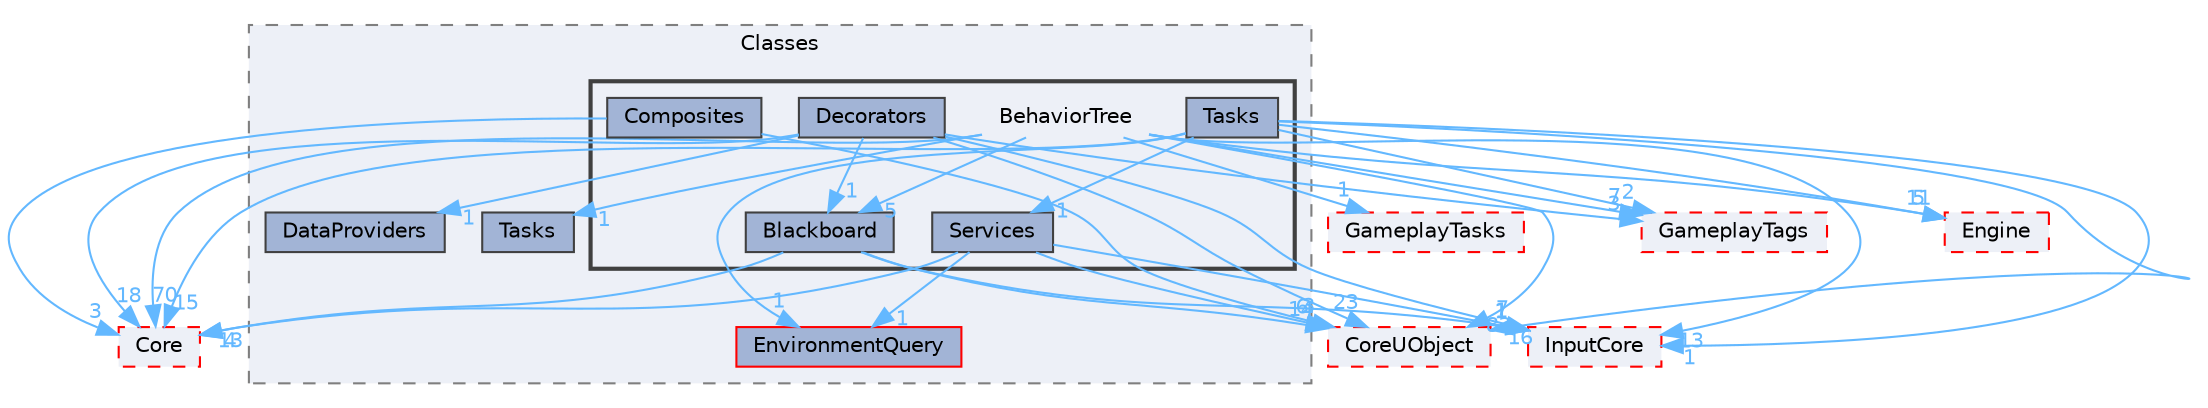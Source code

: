 digraph "BehaviorTree"
{
 // INTERACTIVE_SVG=YES
 // LATEX_PDF_SIZE
  bgcolor="transparent";
  edge [fontname=Helvetica,fontsize=10,labelfontname=Helvetica,labelfontsize=10];
  node [fontname=Helvetica,fontsize=10,shape=box,height=0.2,width=0.4];
  compound=true
  subgraph clusterdir_58ee3d7d5042bd001a8353b8ed6e5782 {
    graph [ bgcolor="#edf0f7", pencolor="grey50", label="Classes", fontname=Helvetica,fontsize=10 style="filled,dashed", URL="dir_58ee3d7d5042bd001a8353b8ed6e5782.html",tooltip=""]
  dir_89bc7a493938780b665f367c6d4236d4 [label="Tasks", fillcolor="#a2b4d6", color="grey25", style="filled", URL="dir_89bc7a493938780b665f367c6d4236d4.html",tooltip=""];
  dir_1701b50e9862ae6397b99d671151e8d2 [label="DataProviders", fillcolor="#a2b4d6", color="grey25", style="filled", URL="dir_1701b50e9862ae6397b99d671151e8d2.html",tooltip=""];
  dir_473bb8dd340dfc1f280928943beefbef [label="EnvironmentQuery", fillcolor="#a2b4d6", color="red", style="filled", URL="dir_473bb8dd340dfc1f280928943beefbef.html",tooltip=""];
  subgraph clusterdir_0571e89f44460d95857b80c0143f4385 {
    graph [ bgcolor="#edf0f7", pencolor="grey25", label="", fontname=Helvetica,fontsize=10 style="filled,bold", URL="dir_0571e89f44460d95857b80c0143f4385.html",tooltip=""]
    dir_0571e89f44460d95857b80c0143f4385 [shape=plaintext, label="BehaviorTree"];
  dir_bbdaee477048685b07249bacf0852a67 [label="Blackboard", fillcolor="#a2b4d6", color="grey25", style="filled", URL="dir_bbdaee477048685b07249bacf0852a67.html",tooltip=""];
  dir_cbec2a5e25a17fbcba7549d530c4a612 [label="Composites", fillcolor="#a2b4d6", color="grey25", style="filled", URL="dir_cbec2a5e25a17fbcba7549d530c4a612.html",tooltip=""];
  dir_e84babd69d1193922c71ba80c2398992 [label="Decorators", fillcolor="#a2b4d6", color="grey25", style="filled", URL="dir_e84babd69d1193922c71ba80c2398992.html",tooltip=""];
  dir_4d582808ec8427c1f9118d285c413c88 [label="Services", fillcolor="#a2b4d6", color="grey25", style="filled", URL="dir_4d582808ec8427c1f9118d285c413c88.html",tooltip=""];
  dir_7705b78957f8a65e4188e1c2115eeca9 [label="Tasks", fillcolor="#a2b4d6", color="grey25", style="filled", URL="dir_7705b78957f8a65e4188e1c2115eeca9.html",tooltip=""];
  }
  }
  dir_059ac314dbf043af548bed5661d7b2e8 [label="GameplayTasks", fillcolor="#edf0f7", color="red", style="filled,dashed", URL="dir_059ac314dbf043af548bed5661d7b2e8.html",tooltip=""];
  dir_0e6cddcc9caa1238c7f3774224afaa45 [label="Core", fillcolor="#edf0f7", color="red", style="filled,dashed", URL="dir_0e6cddcc9caa1238c7f3774224afaa45.html",tooltip=""];
  dir_3e8e1daf27a38f5d72a6cbf6f3b5d663 [label="InputCore", fillcolor="#edf0f7", color="red", style="filled,dashed", URL="dir_3e8e1daf27a38f5d72a6cbf6f3b5d663.html",tooltip=""];
  dir_4c499e5e32e2b4479ad7e552df73eeae [label="CoreUObject", fillcolor="#edf0f7", color="red", style="filled,dashed", URL="dir_4c499e5e32e2b4479ad7e552df73eeae.html",tooltip=""];
  dir_78c77892ffb922ed2fc41b0fd91bcc80 [label="GameplayTags", fillcolor="#edf0f7", color="red", style="filled,dashed", URL="dir_78c77892ffb922ed2fc41b0fd91bcc80.html",tooltip=""];
  dir_fdf6aa5c3cf3805bb958134448d60562 [label="Engine", fillcolor="#edf0f7", color="red", style="filled,dashed", URL="dir_fdf6aa5c3cf3805bb958134448d60562.html",tooltip=""];
  dir_0571e89f44460d95857b80c0143f4385->dir_059ac314dbf043af548bed5661d7b2e8 [headlabel="1", labeldistance=1.5 headhref="dir_000093_000426.html" href="dir_000093_000426.html" color="steelblue1" fontcolor="steelblue1"];
  dir_0571e89f44460d95857b80c0143f4385->dir_0e6cddcc9caa1238c7f3774224afaa45 [headlabel="70", labeldistance=1.5 headhref="dir_000093_000266.html" href="dir_000093_000266.html" color="steelblue1" fontcolor="steelblue1"];
  dir_0571e89f44460d95857b80c0143f4385->dir_3e8e1daf27a38f5d72a6cbf6f3b5d663 [headlabel="13", labeldistance=1.5 headhref="dir_000093_000493.html" href="dir_000093_000493.html" color="steelblue1" fontcolor="steelblue1"];
  dir_0571e89f44460d95857b80c0143f4385->dir_4c499e5e32e2b4479ad7e552df73eeae [headlabel="83", labeldistance=1.5 headhref="dir_000093_000268.html" href="dir_000093_000268.html" color="steelblue1" fontcolor="steelblue1"];
  dir_0571e89f44460d95857b80c0143f4385->dir_78c77892ffb922ed2fc41b0fd91bcc80 [headlabel="7", labeldistance=1.5 headhref="dir_000093_000425.html" href="dir_000093_000425.html" color="steelblue1" fontcolor="steelblue1"];
  dir_0571e89f44460d95857b80c0143f4385->dir_89bc7a493938780b665f367c6d4236d4 [headlabel="1", labeldistance=1.5 headhref="dir_000093_001172.html" href="dir_000093_001172.html" color="steelblue1" fontcolor="steelblue1"];
  dir_0571e89f44460d95857b80c0143f4385->dir_bbdaee477048685b07249bacf0852a67 [headlabel="5", labeldistance=1.5 headhref="dir_000093_000097.html" href="dir_000093_000097.html" color="steelblue1" fontcolor="steelblue1"];
  dir_0571e89f44460d95857b80c0143f4385->dir_fdf6aa5c3cf3805bb958134448d60562 [headlabel="11", labeldistance=1.5 headhref="dir_000093_000366.html" href="dir_000093_000366.html" color="steelblue1" fontcolor="steelblue1"];
  dir_bbdaee477048685b07249bacf0852a67->dir_0e6cddcc9caa1238c7f3774224afaa45 [headlabel="13", labeldistance=1.5 headhref="dir_000097_000266.html" href="dir_000097_000266.html" color="steelblue1" fontcolor="steelblue1"];
  dir_bbdaee477048685b07249bacf0852a67->dir_3e8e1daf27a38f5d72a6cbf6f3b5d663 [headlabel="1", labeldistance=1.5 headhref="dir_000097_000493.html" href="dir_000097_000493.html" color="steelblue1" fontcolor="steelblue1"];
  dir_bbdaee477048685b07249bacf0852a67->dir_4c499e5e32e2b4479ad7e552df73eeae [headlabel="14", labeldistance=1.5 headhref="dir_000097_000268.html" href="dir_000097_000268.html" color="steelblue1" fontcolor="steelblue1"];
  dir_cbec2a5e25a17fbcba7549d530c4a612->dir_0e6cddcc9caa1238c7f3774224afaa45 [headlabel="3", labeldistance=1.5 headhref="dir_000233_000266.html" href="dir_000233_000266.html" color="steelblue1" fontcolor="steelblue1"];
  dir_cbec2a5e25a17fbcba7549d530c4a612->dir_4c499e5e32e2b4479ad7e552df73eeae [headlabel="3", labeldistance=1.5 headhref="dir_000233_000268.html" href="dir_000233_000268.html" color="steelblue1" fontcolor="steelblue1"];
  dir_e84babd69d1193922c71ba80c2398992->dir_0e6cddcc9caa1238c7f3774224afaa45 [headlabel="18", labeldistance=1.5 headhref="dir_000304_000266.html" href="dir_000304_000266.html" color="steelblue1" fontcolor="steelblue1"];
  dir_e84babd69d1193922c71ba80c2398992->dir_1701b50e9862ae6397b99d671151e8d2 [headlabel="1", labeldistance=1.5 headhref="dir_000304_000294.html" href="dir_000304_000294.html" color="steelblue1" fontcolor="steelblue1"];
  dir_e84babd69d1193922c71ba80c2398992->dir_3e8e1daf27a38f5d72a6cbf6f3b5d663 [headlabel="7", labeldistance=1.5 headhref="dir_000304_000493.html" href="dir_000304_000493.html" color="steelblue1" fontcolor="steelblue1"];
  dir_e84babd69d1193922c71ba80c2398992->dir_4c499e5e32e2b4479ad7e552df73eeae [headlabel="23", labeldistance=1.5 headhref="dir_000304_000268.html" href="dir_000304_000268.html" color="steelblue1" fontcolor="steelblue1"];
  dir_e84babd69d1193922c71ba80c2398992->dir_78c77892ffb922ed2fc41b0fd91bcc80 [headlabel="3", labeldistance=1.5 headhref="dir_000304_000425.html" href="dir_000304_000425.html" color="steelblue1" fontcolor="steelblue1"];
  dir_e84babd69d1193922c71ba80c2398992->dir_bbdaee477048685b07249bacf0852a67 [headlabel="1", labeldistance=1.5 headhref="dir_000304_000097.html" href="dir_000304_000097.html" color="steelblue1" fontcolor="steelblue1"];
  dir_4d582808ec8427c1f9118d285c413c88->dir_0e6cddcc9caa1238c7f3774224afaa45 [headlabel="4", labeldistance=1.5 headhref="dir_001022_000266.html" href="dir_001022_000266.html" color="steelblue1" fontcolor="steelblue1"];
  dir_4d582808ec8427c1f9118d285c413c88->dir_3e8e1daf27a38f5d72a6cbf6f3b5d663 [headlabel="1", labeldistance=1.5 headhref="dir_001022_000493.html" href="dir_001022_000493.html" color="steelblue1" fontcolor="steelblue1"];
  dir_4d582808ec8427c1f9118d285c413c88->dir_473bb8dd340dfc1f280928943beefbef [headlabel="1", labeldistance=1.5 headhref="dir_001022_000371.html" href="dir_001022_000371.html" color="steelblue1" fontcolor="steelblue1"];
  dir_4d582808ec8427c1f9118d285c413c88->dir_4c499e5e32e2b4479ad7e552df73eeae [headlabel="6", labeldistance=1.5 headhref="dir_001022_000268.html" href="dir_001022_000268.html" color="steelblue1" fontcolor="steelblue1"];
  dir_7705b78957f8a65e4188e1c2115eeca9->dir_0e6cddcc9caa1238c7f3774224afaa45 [headlabel="15", labeldistance=1.5 headhref="dir_001171_000266.html" href="dir_001171_000266.html" color="steelblue1" fontcolor="steelblue1"];
  dir_7705b78957f8a65e4188e1c2115eeca9->dir_3e8e1daf27a38f5d72a6cbf6f3b5d663 [headlabel="1", labeldistance=1.5 headhref="dir_001171_000493.html" href="dir_001171_000493.html" color="steelblue1" fontcolor="steelblue1"];
  dir_7705b78957f8a65e4188e1c2115eeca9->dir_473bb8dd340dfc1f280928943beefbef [headlabel="1", labeldistance=1.5 headhref="dir_001171_000371.html" href="dir_001171_000371.html" color="steelblue1" fontcolor="steelblue1"];
  dir_7705b78957f8a65e4188e1c2115eeca9->dir_4c499e5e32e2b4479ad7e552df73eeae [headlabel="16", labeldistance=1.5 headhref="dir_001171_000268.html" href="dir_001171_000268.html" color="steelblue1" fontcolor="steelblue1"];
  dir_7705b78957f8a65e4188e1c2115eeca9->dir_4d582808ec8427c1f9118d285c413c88 [headlabel="1", labeldistance=1.5 headhref="dir_001171_001022.html" href="dir_001171_001022.html" color="steelblue1" fontcolor="steelblue1"];
  dir_7705b78957f8a65e4188e1c2115eeca9->dir_78c77892ffb922ed2fc41b0fd91bcc80 [headlabel="2", labeldistance=1.5 headhref="dir_001171_000425.html" href="dir_001171_000425.html" color="steelblue1" fontcolor="steelblue1"];
  dir_7705b78957f8a65e4188e1c2115eeca9->dir_fdf6aa5c3cf3805bb958134448d60562 [headlabel="5", labeldistance=1.5 headhref="dir_001171_000366.html" href="dir_001171_000366.html" color="steelblue1" fontcolor="steelblue1"];
}
